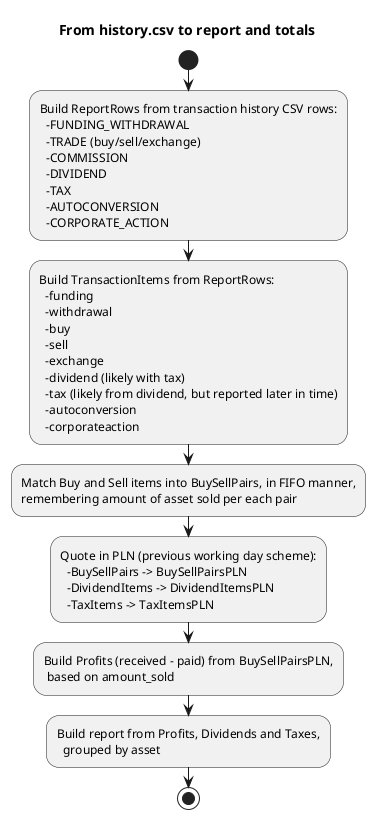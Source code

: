 @startuml Calculation

title From history.csv to report and totals
!pragma useVerticalIf off

start
    :Build ReportRows from transaction history CSV rows:
      -FUNDING_WITHDRAWAL
      -TRADE (buy/sell/exchange)
      -COMMISSION
      -DIVIDEND
      -TAX
      -AUTOCONVERSION
      -CORPORATE_ACTION;

    :Build TransactionItems from ReportRows:
      -funding
      -withdrawal
      -buy
      -sell
      -exchange
      -dividend (likely with tax)
      -tax (likely from dividend, but reported later in time)
      -autoconversion
      -corporateaction;
 
    :Match Buy and Sell items into BuySellPairs, in FIFO manner, 
    remembering amount of asset sold per each pair;

    :Quote in PLN (previous working day scheme):
      -BuySellPairs -> BuySellPairsPLN
      -DividendItems -> DividendItemsPLN
      -TaxItems -> TaxItemsPLN;

    :Build Profits (received - paid) from BuySellPairsPLN,
     based on amount_sold;

    :Build report from Profits, Dividends and Taxes,
      grouped by asset;
stop
@enduml